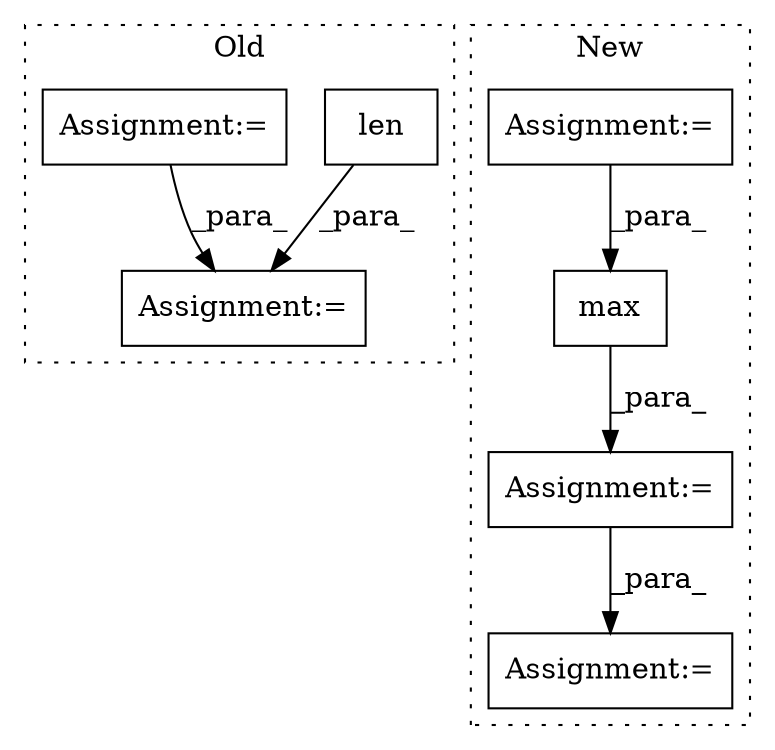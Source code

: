 digraph G {
subgraph cluster0 {
1 [label="len" a="32" s="3453,3467" l="4,1" shape="box"];
4 [label="Assignment:=" a="7" s="3390" l="2" shape="box"];
7 [label="Assignment:=" a="7" s="3253" l="1" shape="box"];
label = "Old";
style="dotted";
}
subgraph cluster1 {
2 [label="max" a="32" s="2940,2959" l="4,1" shape="box"];
3 [label="Assignment:=" a="7" s="3119" l="1" shape="box"];
5 [label="Assignment:=" a="7" s="2919" l="1" shape="box"];
6 [label="Assignment:=" a="7" s="2863" l="1" shape="box"];
label = "New";
style="dotted";
}
1 -> 4 [label="_para_"];
2 -> 5 [label="_para_"];
5 -> 3 [label="_para_"];
6 -> 2 [label="_para_"];
7 -> 4 [label="_para_"];
}